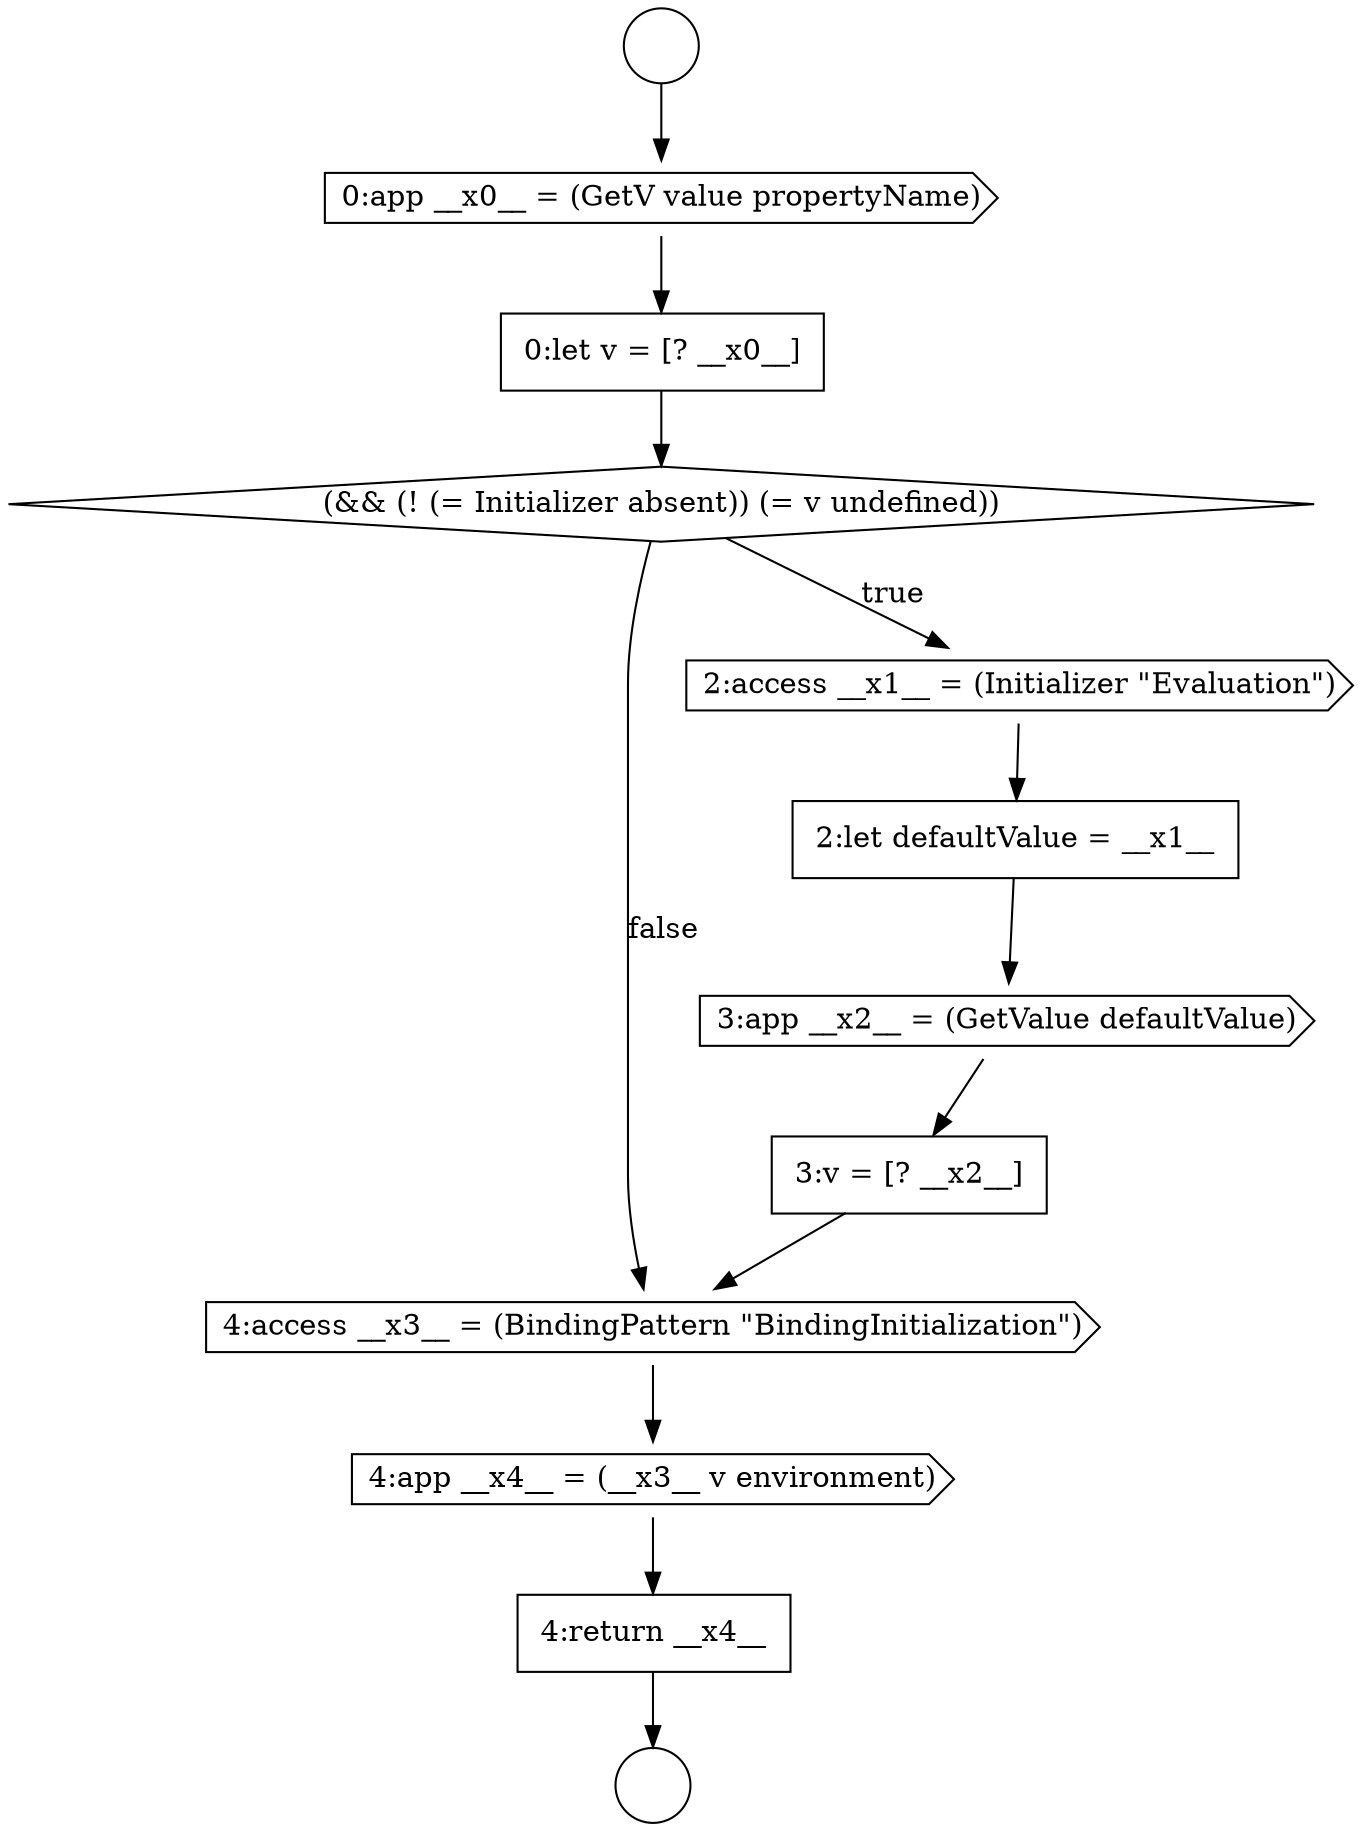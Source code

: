 digraph {
  node6214 [shape=cds, label=<<font color="black">4:access __x3__ = (BindingPattern &quot;BindingInitialization&quot;)</font>> color="black" fillcolor="white" style=filled]
  node6208 [shape=none, margin=0, label=<<font color="black">
    <table border="0" cellborder="1" cellspacing="0" cellpadding="10">
      <tr><td align="left">0:let v = [? __x0__]</td></tr>
    </table>
  </font>> color="black" fillcolor="white" style=filled]
  node6210 [shape=cds, label=<<font color="black">2:access __x1__ = (Initializer &quot;Evaluation&quot;)</font>> color="black" fillcolor="white" style=filled]
  node6215 [shape=cds, label=<<font color="black">4:app __x4__ = (__x3__ v environment)</font>> color="black" fillcolor="white" style=filled]
  node6216 [shape=none, margin=0, label=<<font color="black">
    <table border="0" cellborder="1" cellspacing="0" cellpadding="10">
      <tr><td align="left">4:return __x4__</td></tr>
    </table>
  </font>> color="black" fillcolor="white" style=filled]
  node6212 [shape=cds, label=<<font color="black">3:app __x2__ = (GetValue defaultValue)</font>> color="black" fillcolor="white" style=filled]
  node6206 [shape=circle label=" " color="black" fillcolor="white" style=filled]
  node6213 [shape=none, margin=0, label=<<font color="black">
    <table border="0" cellborder="1" cellspacing="0" cellpadding="10">
      <tr><td align="left">3:v = [? __x2__]</td></tr>
    </table>
  </font>> color="black" fillcolor="white" style=filled]
  node6207 [shape=cds, label=<<font color="black">0:app __x0__ = (GetV value propertyName)</font>> color="black" fillcolor="white" style=filled]
  node6211 [shape=none, margin=0, label=<<font color="black">
    <table border="0" cellborder="1" cellspacing="0" cellpadding="10">
      <tr><td align="left">2:let defaultValue = __x1__</td></tr>
    </table>
  </font>> color="black" fillcolor="white" style=filled]
  node6209 [shape=diamond, label=<<font color="black">(&amp;&amp; (! (= Initializer absent)) (= v undefined))</font>> color="black" fillcolor="white" style=filled]
  node6205 [shape=circle label=" " color="black" fillcolor="white" style=filled]
  node6214 -> node6215 [ color="black"]
  node6211 -> node6212 [ color="black"]
  node6216 -> node6206 [ color="black"]
  node6210 -> node6211 [ color="black"]
  node6207 -> node6208 [ color="black"]
  node6213 -> node6214 [ color="black"]
  node6205 -> node6207 [ color="black"]
  node6209 -> node6210 [label=<<font color="black">true</font>> color="black"]
  node6209 -> node6214 [label=<<font color="black">false</font>> color="black"]
  node6215 -> node6216 [ color="black"]
  node6208 -> node6209 [ color="black"]
  node6212 -> node6213 [ color="black"]
}
